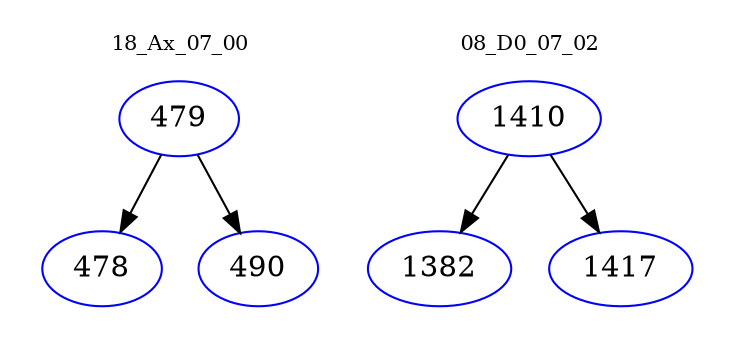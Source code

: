 digraph{
subgraph cluster_0 {
color = white
label = "18_Ax_07_00";
fontsize=10;
T0_479 [label="479", color="blue"]
T0_479 -> T0_478 [color="black"]
T0_478 [label="478", color="blue"]
T0_479 -> T0_490 [color="black"]
T0_490 [label="490", color="blue"]
}
subgraph cluster_1 {
color = white
label = "08_D0_07_02";
fontsize=10;
T1_1410 [label="1410", color="blue"]
T1_1410 -> T1_1382 [color="black"]
T1_1382 [label="1382", color="blue"]
T1_1410 -> T1_1417 [color="black"]
T1_1417 [label="1417", color="blue"]
}
}
